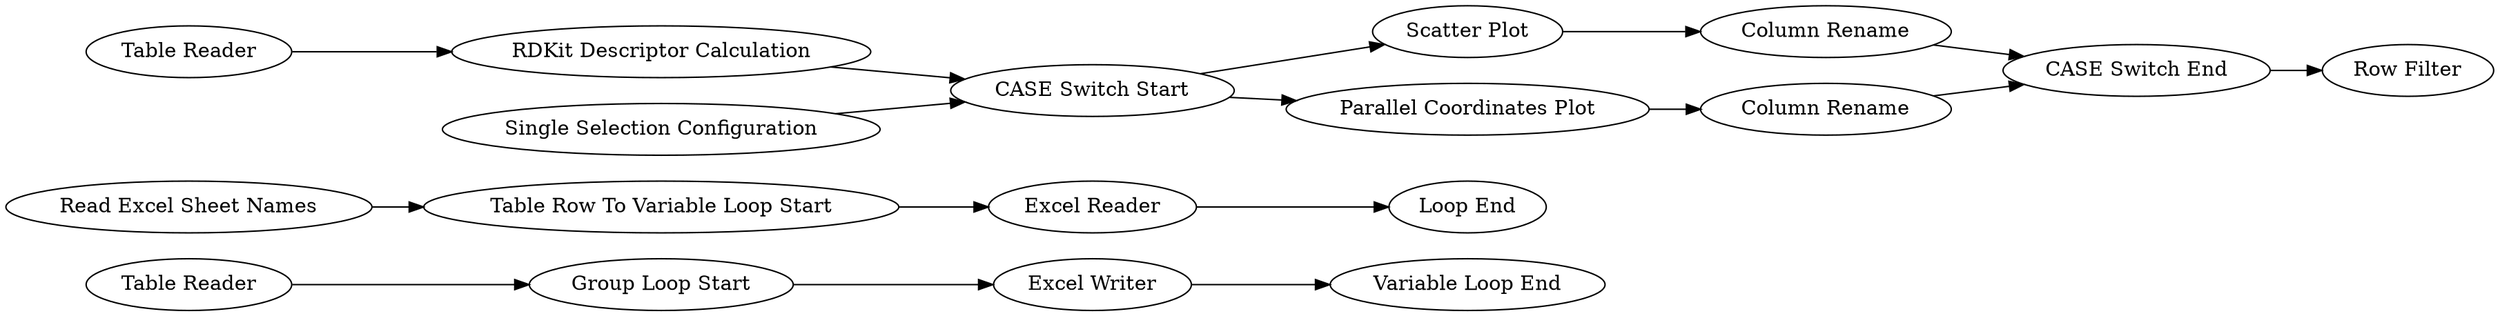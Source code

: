 digraph {
	"2701198607965655349_291" [label="Excel Writer"]
	"2701198607965655349_299" [label="Loop End"]
	"2701198607965655349_295" [label="Table Reader"]
	"2701198607965655349_294" [label="Table Row To Variable Loop Start"]
	"2701198607965655349_293" [label="Excel Reader"]
	"2701198607965655349_296" [label="Table Reader"]
	"2701198607965655349_280" [label="Scatter Plot"]
	"2701198607965655349_41" [label="Group Loop Start"]
	"2701198607965655349_279" [label="Parallel Coordinates Plot"]
	"2701198607965655349_282" [label="Column Rename"]
	"2701198607965655349_281" [label="Single Selection Configuration"]
	"2701198607965655349_292" [label="Read Excel Sheet Names"]
	"2701198607965655349_283" [label="Column Rename"]
	"2701198607965655349_298" [label="CASE Switch End"]
	"2701198607965655349_286" [label="Variable Loop End"]
	"2701198607965655349_284" [label="Row Filter"]
	"2701198607965655349_297" [label="CASE Switch Start"]
	"2701198607965655349_87" [label="RDKit Descriptor Calculation"]
	"2701198607965655349_297" -> "2701198607965655349_280"
	"2701198607965655349_41" -> "2701198607965655349_291"
	"2701198607965655349_292" -> "2701198607965655349_294"
	"2701198607965655349_283" -> "2701198607965655349_298"
	"2701198607965655349_294" -> "2701198607965655349_293"
	"2701198607965655349_297" -> "2701198607965655349_279"
	"2701198607965655349_279" -> "2701198607965655349_282"
	"2701198607965655349_298" -> "2701198607965655349_284"
	"2701198607965655349_291" -> "2701198607965655349_286"
	"2701198607965655349_295" -> "2701198607965655349_41"
	"2701198607965655349_280" -> "2701198607965655349_283"
	"2701198607965655349_296" -> "2701198607965655349_87"
	"2701198607965655349_282" -> "2701198607965655349_298"
	"2701198607965655349_87" -> "2701198607965655349_297"
	"2701198607965655349_281" -> "2701198607965655349_297"
	"2701198607965655349_293" -> "2701198607965655349_299"
	rankdir=LR
}
